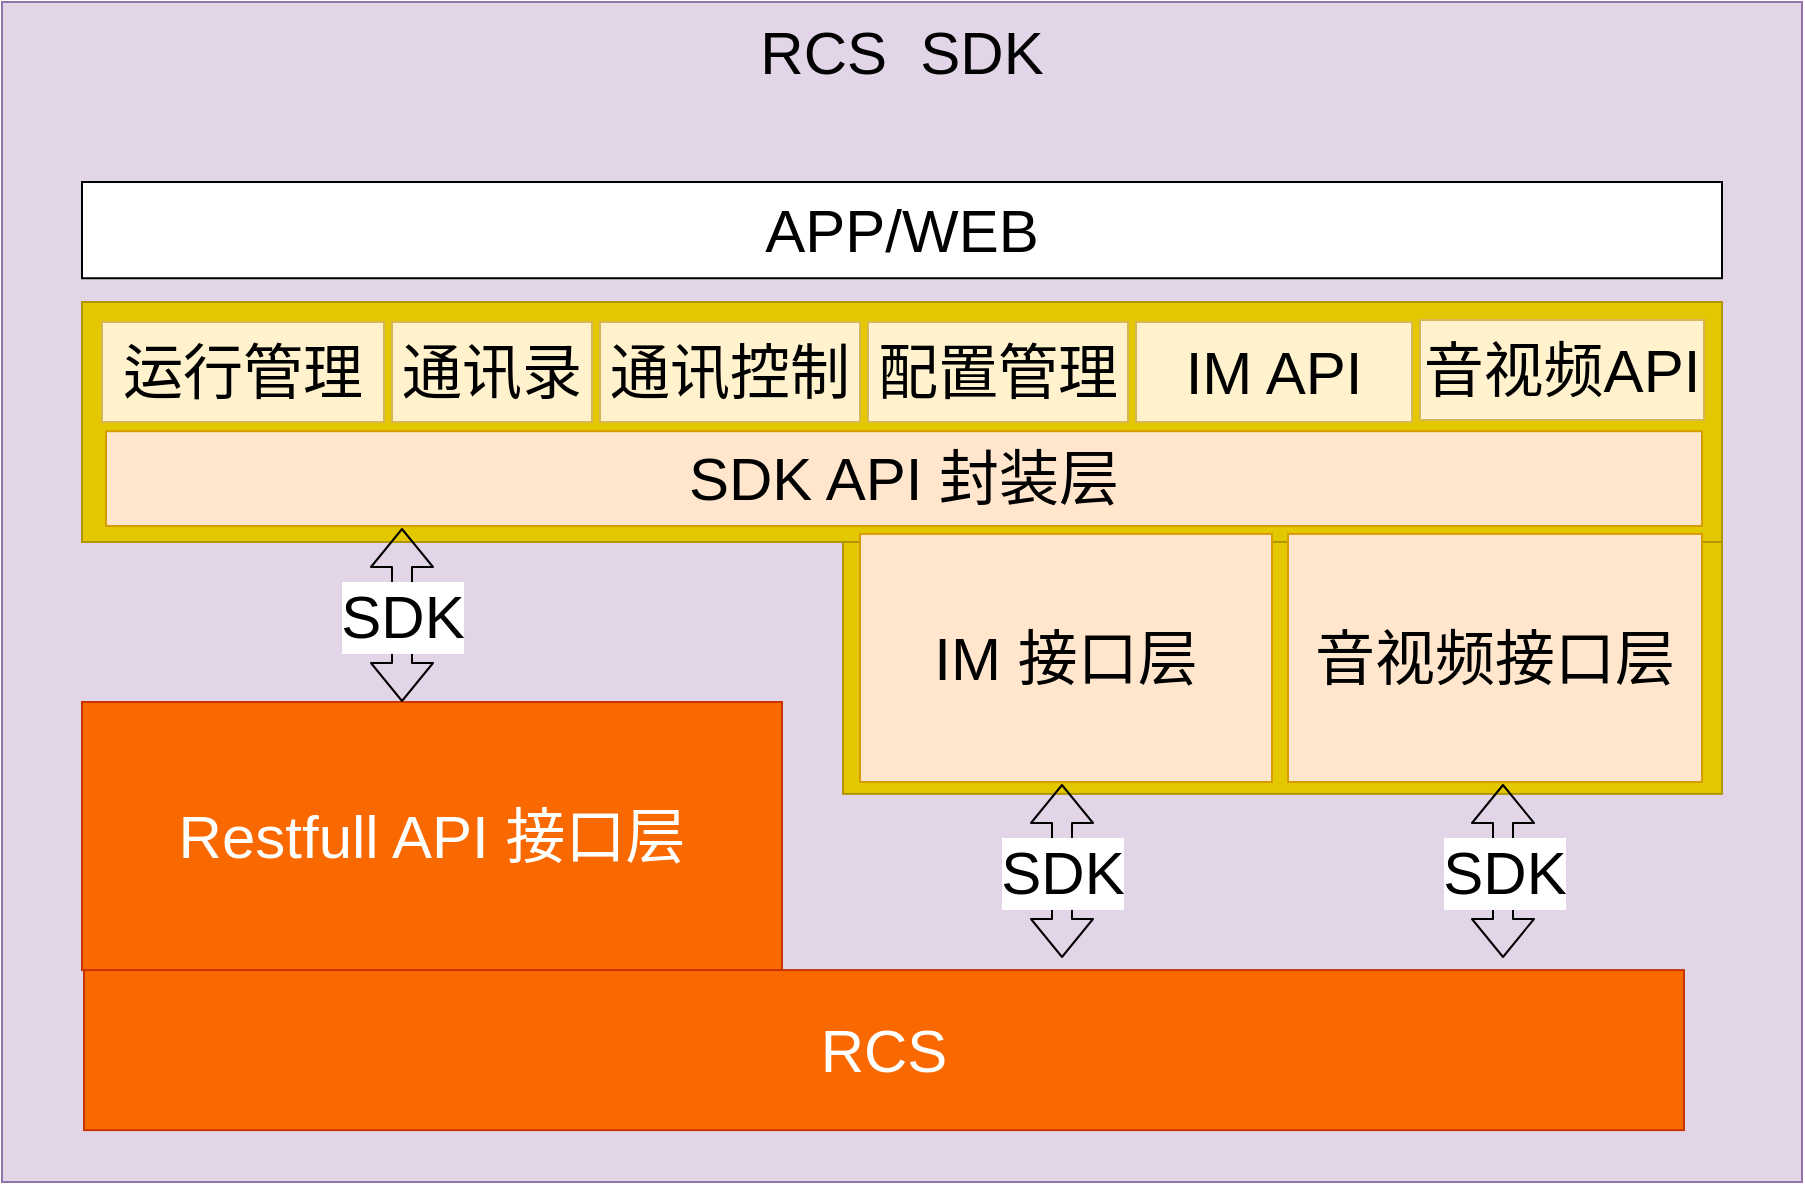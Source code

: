 <mxfile version="12.8.1" type="github">
  <diagram id="ZktGi2svA78UdaO3cs_2" name="第 1 页">
    <mxGraphModel dx="169" dy="541" grid="1" gridSize="10" guides="1" tooltips="1" connect="1" arrows="1" fold="1" page="1" pageScale="1" pageWidth="827" pageHeight="1169" math="0" shadow="0">
      <root>
        <mxCell id="0" />
        <mxCell id="1" parent="0" />
        <mxCell id="ZOVoq46K42t6tsjMokU2-13" value="RCS  SDK" style="group;fontSize=30;fillColor=#e1d5e7;strokeColor=#9673a6;" vertex="1" connectable="0" parent="1">
          <mxGeometry x="960" y="150" width="900" height="590" as="geometry" />
        </mxCell>
        <mxCell id="ZOVoq46K42t6tsjMokU2-56" value="" style="rounded=0;whiteSpace=wrap;html=1;fillColor=#e3c800;fontSize=30;align=center;strokeColor=#B09500;fontColor=#ffffff;" vertex="1" parent="1">
          <mxGeometry x="1380.5" y="415.94" width="439.5" height="130" as="geometry" />
        </mxCell>
        <mxCell id="ZOVoq46K42t6tsjMokU2-55" value="" style="rounded=0;whiteSpace=wrap;html=1;fillColor=#e3c800;fontSize=30;align=center;strokeColor=#B09500;fontColor=#ffffff;" vertex="1" parent="1">
          <mxGeometry x="1000" y="300" width="820" height="120" as="geometry" />
        </mxCell>
        <mxCell id="ZOVoq46K42t6tsjMokU2-15" value="音视频API" style="rounded=0;whiteSpace=wrap;html=1;fontSize=30;align=center;fillColor=#fff2cc;strokeColor=#d6b656;" vertex="1" parent="1">
          <mxGeometry x="1669" y="309" width="142" height="50" as="geometry" />
        </mxCell>
        <mxCell id="ZOVoq46K42t6tsjMokU2-16" value="IM API" style="rounded=0;whiteSpace=wrap;html=1;fillColor=#fff2cc;fontSize=30;align=center;strokeColor=#d6b656;" vertex="1" parent="1">
          <mxGeometry x="1527" y="310" width="138" height="50" as="geometry" />
        </mxCell>
        <mxCell id="ZOVoq46K42t6tsjMokU2-17" value="通讯控制" style="rounded=0;whiteSpace=wrap;html=1;fillColor=#fff2cc;fontSize=30;align=center;strokeColor=#d6b656;" vertex="1" parent="1">
          <mxGeometry x="1259" y="310" width="130" height="50" as="geometry" />
        </mxCell>
        <mxCell id="ZOVoq46K42t6tsjMokU2-26" value="运行管理" style="rounded=0;whiteSpace=wrap;html=1;fillColor=#fff2cc;fontSize=30;align=center;strokeColor=#d6b656;" vertex="1" parent="1">
          <mxGeometry x="1010" y="310" width="141" height="50" as="geometry" />
        </mxCell>
        <mxCell id="ZOVoq46K42t6tsjMokU2-27" value="通讯录" style="rounded=0;whiteSpace=wrap;html=1;fontSize=30;align=center;fillColor=#fff2cc;strokeColor=#d6b656;" vertex="1" parent="1">
          <mxGeometry x="1155" y="310" width="100" height="50" as="geometry" />
        </mxCell>
        <mxCell id="ZOVoq46K42t6tsjMokU2-31" value="音视频接口层" style="rounded=0;whiteSpace=wrap;html=1;fillColor=#ffe6cc;fontSize=30;align=center;strokeColor=#d79b00;" vertex="1" parent="1">
          <mxGeometry x="1603" y="415.94" width="207" height="124.06" as="geometry" />
        </mxCell>
        <mxCell id="ZOVoq46K42t6tsjMokU2-32" value="IM 接口层" style="rounded=0;whiteSpace=wrap;html=1;fillColor=#ffe6cc;fontSize=30;align=center;strokeColor=#d79b00;" vertex="1" parent="1">
          <mxGeometry x="1389" y="415.94" width="206" height="124.06" as="geometry" />
        </mxCell>
        <mxCell id="ZOVoq46K42t6tsjMokU2-45" value="APP/WEB" style="rounded=0;whiteSpace=wrap;html=1;fontSize=30;align=center;" vertex="1" parent="1">
          <mxGeometry x="1000" y="240" width="820" height="48.12" as="geometry" />
        </mxCell>
        <mxCell id="ZOVoq46K42t6tsjMokU2-30" value="SDK API 封装层" style="rounded=0;whiteSpace=wrap;html=1;fillColor=#ffe6cc;fontSize=30;align=center;strokeColor=#d79b00;" vertex="1" parent="1">
          <mxGeometry x="1012" y="364.6" width="798" height="47.4" as="geometry" />
        </mxCell>
        <mxCell id="ZOVoq46K42t6tsjMokU2-47" value="配置管理" style="rounded=0;whiteSpace=wrap;html=1;fillColor=#fff2cc;fontSize=30;align=center;strokeColor=#d6b656;" vertex="1" parent="1">
          <mxGeometry x="1393" y="310" width="130" height="50" as="geometry" />
        </mxCell>
        <mxCell id="ZOVoq46K42t6tsjMokU2-49" value="" style="group;glass=0;rounded=0;shadow=0;" vertex="1" connectable="0" parent="1">
          <mxGeometry x="1000" y="580" width="801" height="134.06" as="geometry" />
        </mxCell>
        <mxCell id="ZOVoq46K42t6tsjMokU2-44" value="Restfull API 接口层" style="rounded=0;whiteSpace=wrap;html=1;fontSize=30;align=center;fillColor=#fa6800;strokeColor=#C73500;fontColor=#ffffff;comic=0;" vertex="1" parent="ZOVoq46K42t6tsjMokU2-49">
          <mxGeometry y="-80" width="350" height="134.06" as="geometry" />
        </mxCell>
        <mxCell id="ZOVoq46K42t6tsjMokU2-48" value="RCS" style="rounded=0;whiteSpace=wrap;html=1;fontSize=30;align=center;fillColor=#fa6800;strokeColor=#C73500;fontColor=#ffffff;glass=0;shadow=0;" vertex="1" parent="ZOVoq46K42t6tsjMokU2-49">
          <mxGeometry x="1" y="54.06" width="800" height="80" as="geometry" />
        </mxCell>
        <mxCell id="ZOVoq46K42t6tsjMokU2-52" value="SDK" style="shape=flexArrow;endArrow=classic;startArrow=classic;html=1;fontSize=30;" edge="1" parent="1">
          <mxGeometry width="50" height="50" relative="1" as="geometry">
            <mxPoint x="1160" y="500" as="sourcePoint" />
            <mxPoint x="1160" y="413" as="targetPoint" />
          </mxGeometry>
        </mxCell>
        <mxCell id="ZOVoq46K42t6tsjMokU2-53" value="SDK" style="shape=flexArrow;endArrow=classic;startArrow=classic;html=1;fontSize=30;" edge="1" parent="1">
          <mxGeometry width="50" height="50" relative="1" as="geometry">
            <mxPoint x="1490" y="628" as="sourcePoint" />
            <mxPoint x="1490" y="541" as="targetPoint" />
          </mxGeometry>
        </mxCell>
        <mxCell id="ZOVoq46K42t6tsjMokU2-54" value="SDK" style="shape=flexArrow;endArrow=classic;startArrow=classic;html=1;fontSize=30;" edge="1" parent="1">
          <mxGeometry width="50" height="50" relative="1" as="geometry">
            <mxPoint x="1710.5" y="628" as="sourcePoint" />
            <mxPoint x="1710.5" y="541" as="targetPoint" />
          </mxGeometry>
        </mxCell>
      </root>
    </mxGraphModel>
  </diagram>
</mxfile>
